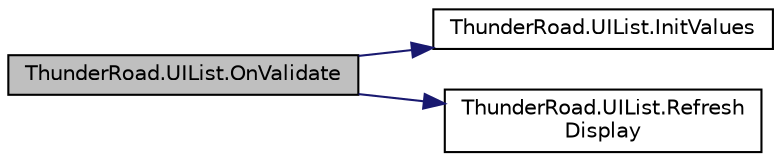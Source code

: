 digraph "ThunderRoad.UIList.OnValidate"
{
 // LATEX_PDF_SIZE
  edge [fontname="Helvetica",fontsize="10",labelfontname="Helvetica",labelfontsize="10"];
  node [fontname="Helvetica",fontsize="10",shape=record];
  rankdir="LR";
  Node1 [label="ThunderRoad.UIList.OnValidate",height=0.2,width=0.4,color="black", fillcolor="grey75", style="filled", fontcolor="black",tooltip="Called when [validate]."];
  Node1 -> Node2 [color="midnightblue",fontsize="10",style="solid",fontname="Helvetica"];
  Node2 [label="ThunderRoad.UIList.InitValues",height=0.2,width=0.4,color="black", fillcolor="white", style="filled",URL="$class_thunder_road_1_1_u_i_list.html#a663d8920a5a4d31d3e27dd5ab4da65dd",tooltip="Initializes the values."];
  Node1 -> Node3 [color="midnightblue",fontsize="10",style="solid",fontname="Helvetica"];
  Node3 [label="ThunderRoad.UIList.Refresh\lDisplay",height=0.2,width=0.4,color="black", fillcolor="white", style="filled",URL="$class_thunder_road_1_1_u_i_list.html#ace863d8b619e614ee03be371f56d2f64",tooltip="Refreshes the display."];
}
